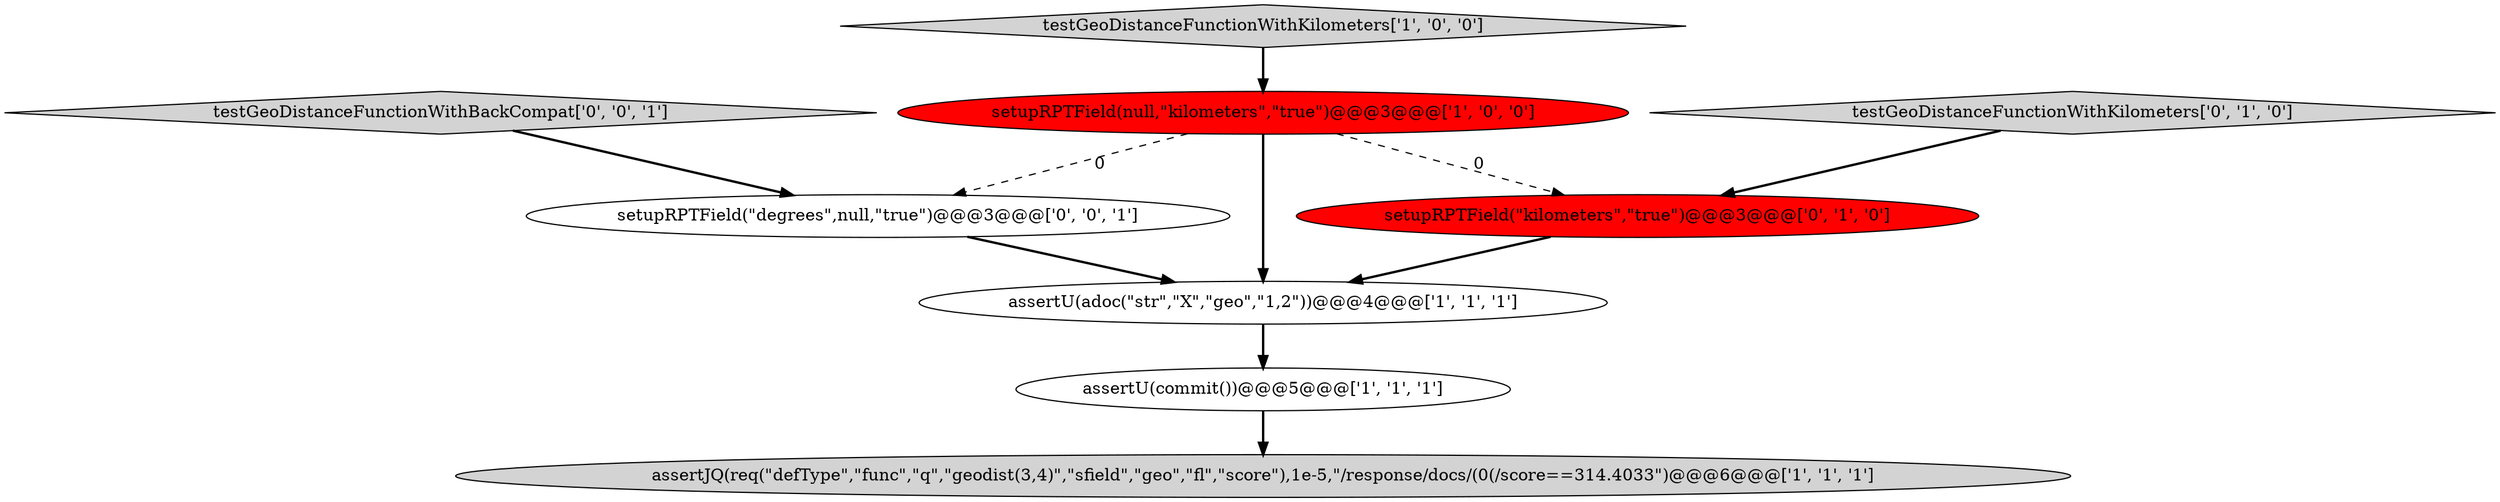 digraph {
5 [style = filled, label = "setupRPTField(\"kilometers\",\"true\")@@@3@@@['0', '1', '0']", fillcolor = red, shape = ellipse image = "AAA1AAABBB2BBB"];
7 [style = filled, label = "testGeoDistanceFunctionWithBackCompat['0', '0', '1']", fillcolor = lightgray, shape = diamond image = "AAA0AAABBB3BBB"];
4 [style = filled, label = "assertJQ(req(\"defType\",\"func\",\"q\",\"geodist(3,4)\",\"sfield\",\"geo\",\"fl\",\"score\"),1e-5,\"/response/docs/(0(/score==314.4033\")@@@6@@@['1', '1', '1']", fillcolor = lightgray, shape = ellipse image = "AAA0AAABBB1BBB"];
8 [style = filled, label = "setupRPTField(\"degrees\",null,\"true\")@@@3@@@['0', '0', '1']", fillcolor = white, shape = ellipse image = "AAA0AAABBB3BBB"];
3 [style = filled, label = "assertU(adoc(\"str\",\"X\",\"geo\",\"1,2\"))@@@4@@@['1', '1', '1']", fillcolor = white, shape = ellipse image = "AAA0AAABBB1BBB"];
2 [style = filled, label = "testGeoDistanceFunctionWithKilometers['1', '0', '0']", fillcolor = lightgray, shape = diamond image = "AAA0AAABBB1BBB"];
1 [style = filled, label = "setupRPTField(null,\"kilometers\",\"true\")@@@3@@@['1', '0', '0']", fillcolor = red, shape = ellipse image = "AAA1AAABBB1BBB"];
6 [style = filled, label = "testGeoDistanceFunctionWithKilometers['0', '1', '0']", fillcolor = lightgray, shape = diamond image = "AAA0AAABBB2BBB"];
0 [style = filled, label = "assertU(commit())@@@5@@@['1', '1', '1']", fillcolor = white, shape = ellipse image = "AAA0AAABBB1BBB"];
1->3 [style = bold, label=""];
5->3 [style = bold, label=""];
1->8 [style = dashed, label="0"];
6->5 [style = bold, label=""];
1->5 [style = dashed, label="0"];
7->8 [style = bold, label=""];
0->4 [style = bold, label=""];
2->1 [style = bold, label=""];
3->0 [style = bold, label=""];
8->3 [style = bold, label=""];
}
